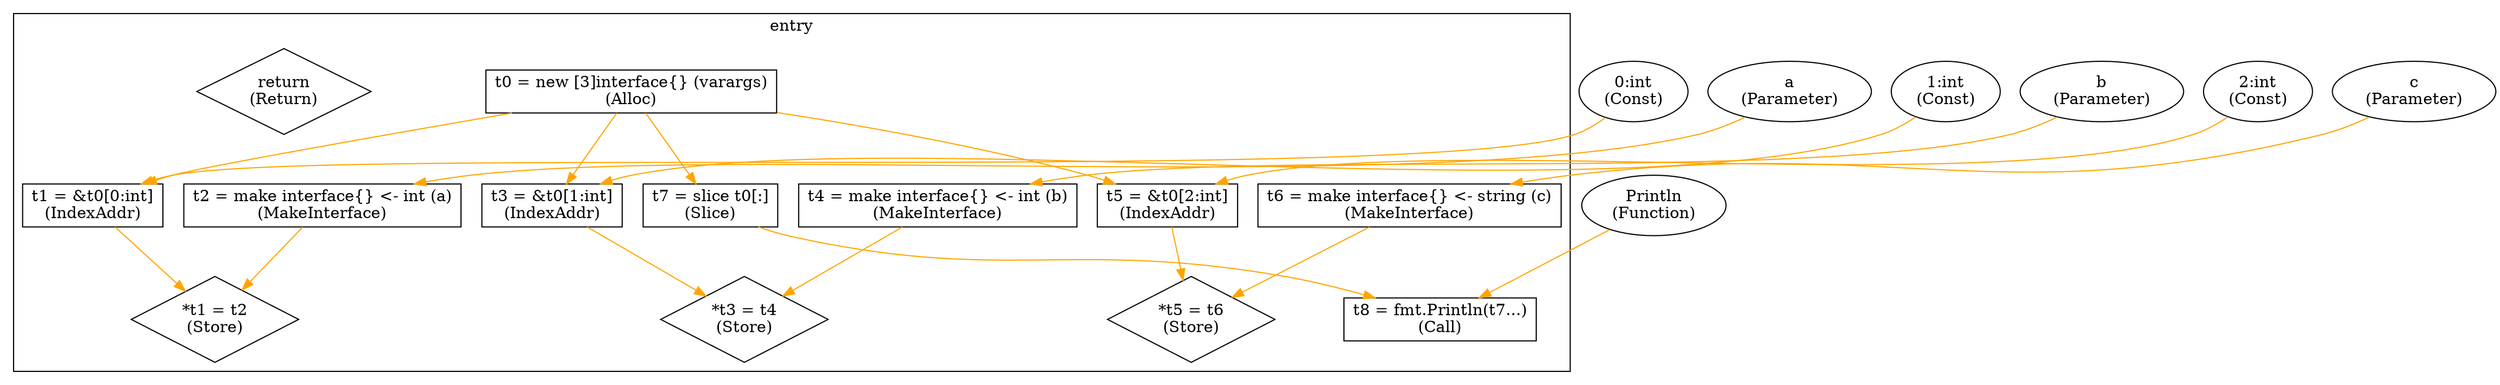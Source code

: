 digraph {
	subgraph cluster_0 {
		color=black;
		label="entry";
		"t0 = new [3]interface{} (varargs)\n(Alloc)" [shape=rectangle];
		"t1 = &t0[0:int]\n(IndexAddr)" [shape=rectangle];
		"t2 = make interface{} <- int (a)\n(MakeInterface)" [shape=rectangle];
		"*t1 = t2\n(Store)" [shape=diamond];
		"t3 = &t0[1:int]\n(IndexAddr)" [shape=rectangle];
		"t4 = make interface{} <- int (b)\n(MakeInterface)" [shape=rectangle];
		"*t3 = t4\n(Store)" [shape=diamond];
		"t5 = &t0[2:int]\n(IndexAddr)" [shape=rectangle];
		"t6 = make interface{} <- string (c)\n(MakeInterface)" [shape=rectangle];
		"*t5 = t6\n(Store)" [shape=diamond];
		"t7 = slice t0[:]\n(Slice)" [shape=rectangle];
		"t8 = fmt.Println(t7...)\n(Call)" [shape=rectangle];
		"return\n(Return)" [shape=diamond];
	}
	"t0 = new [3]interface{} (varargs)\n(Alloc)" -> "t1 = &t0[0:int]\n(IndexAddr)" [color=orange];
	"0:int\n(Const)" -> "t1 = &t0[0:int]\n(IndexAddr)" [color=orange];
	"a\n(Parameter)" -> "t2 = make interface{} <- int (a)\n(MakeInterface)" [color=orange];
	"t1 = &t0[0:int]\n(IndexAddr)" -> "*t1 = t2\n(Store)" [color=orange];
	"t2 = make interface{} <- int (a)\n(MakeInterface)" -> "*t1 = t2\n(Store)" [color=orange];
	"t0 = new [3]interface{} (varargs)\n(Alloc)" -> "t3 = &t0[1:int]\n(IndexAddr)" [color=orange];
	"1:int\n(Const)" -> "t3 = &t0[1:int]\n(IndexAddr)" [color=orange];
	"b\n(Parameter)" -> "t4 = make interface{} <- int (b)\n(MakeInterface)" [color=orange];
	"t3 = &t0[1:int]\n(IndexAddr)" -> "*t3 = t4\n(Store)" [color=orange];
	"t4 = make interface{} <- int (b)\n(MakeInterface)" -> "*t3 = t4\n(Store)" [color=orange];
	"t0 = new [3]interface{} (varargs)\n(Alloc)" -> "t5 = &t0[2:int]\n(IndexAddr)" [color=orange];
	"2:int\n(Const)" -> "t5 = &t0[2:int]\n(IndexAddr)" [color=orange];
	"c\n(Parameter)" -> "t6 = make interface{} <- string (c)\n(MakeInterface)" [color=orange];
	"t5 = &t0[2:int]\n(IndexAddr)" -> "*t5 = t6\n(Store)" [color=orange];
	"t6 = make interface{} <- string (c)\n(MakeInterface)" -> "*t5 = t6\n(Store)" [color=orange];
	"t0 = new [3]interface{} (varargs)\n(Alloc)" -> "t7 = slice t0[:]\n(Slice)" [color=orange];
	"Println\n(Function)" -> "t8 = fmt.Println(t7...)\n(Call)" [color=orange];
	"t7 = slice t0[:]\n(Slice)" -> "t8 = fmt.Println(t7...)\n(Call)" [color=orange];
}
